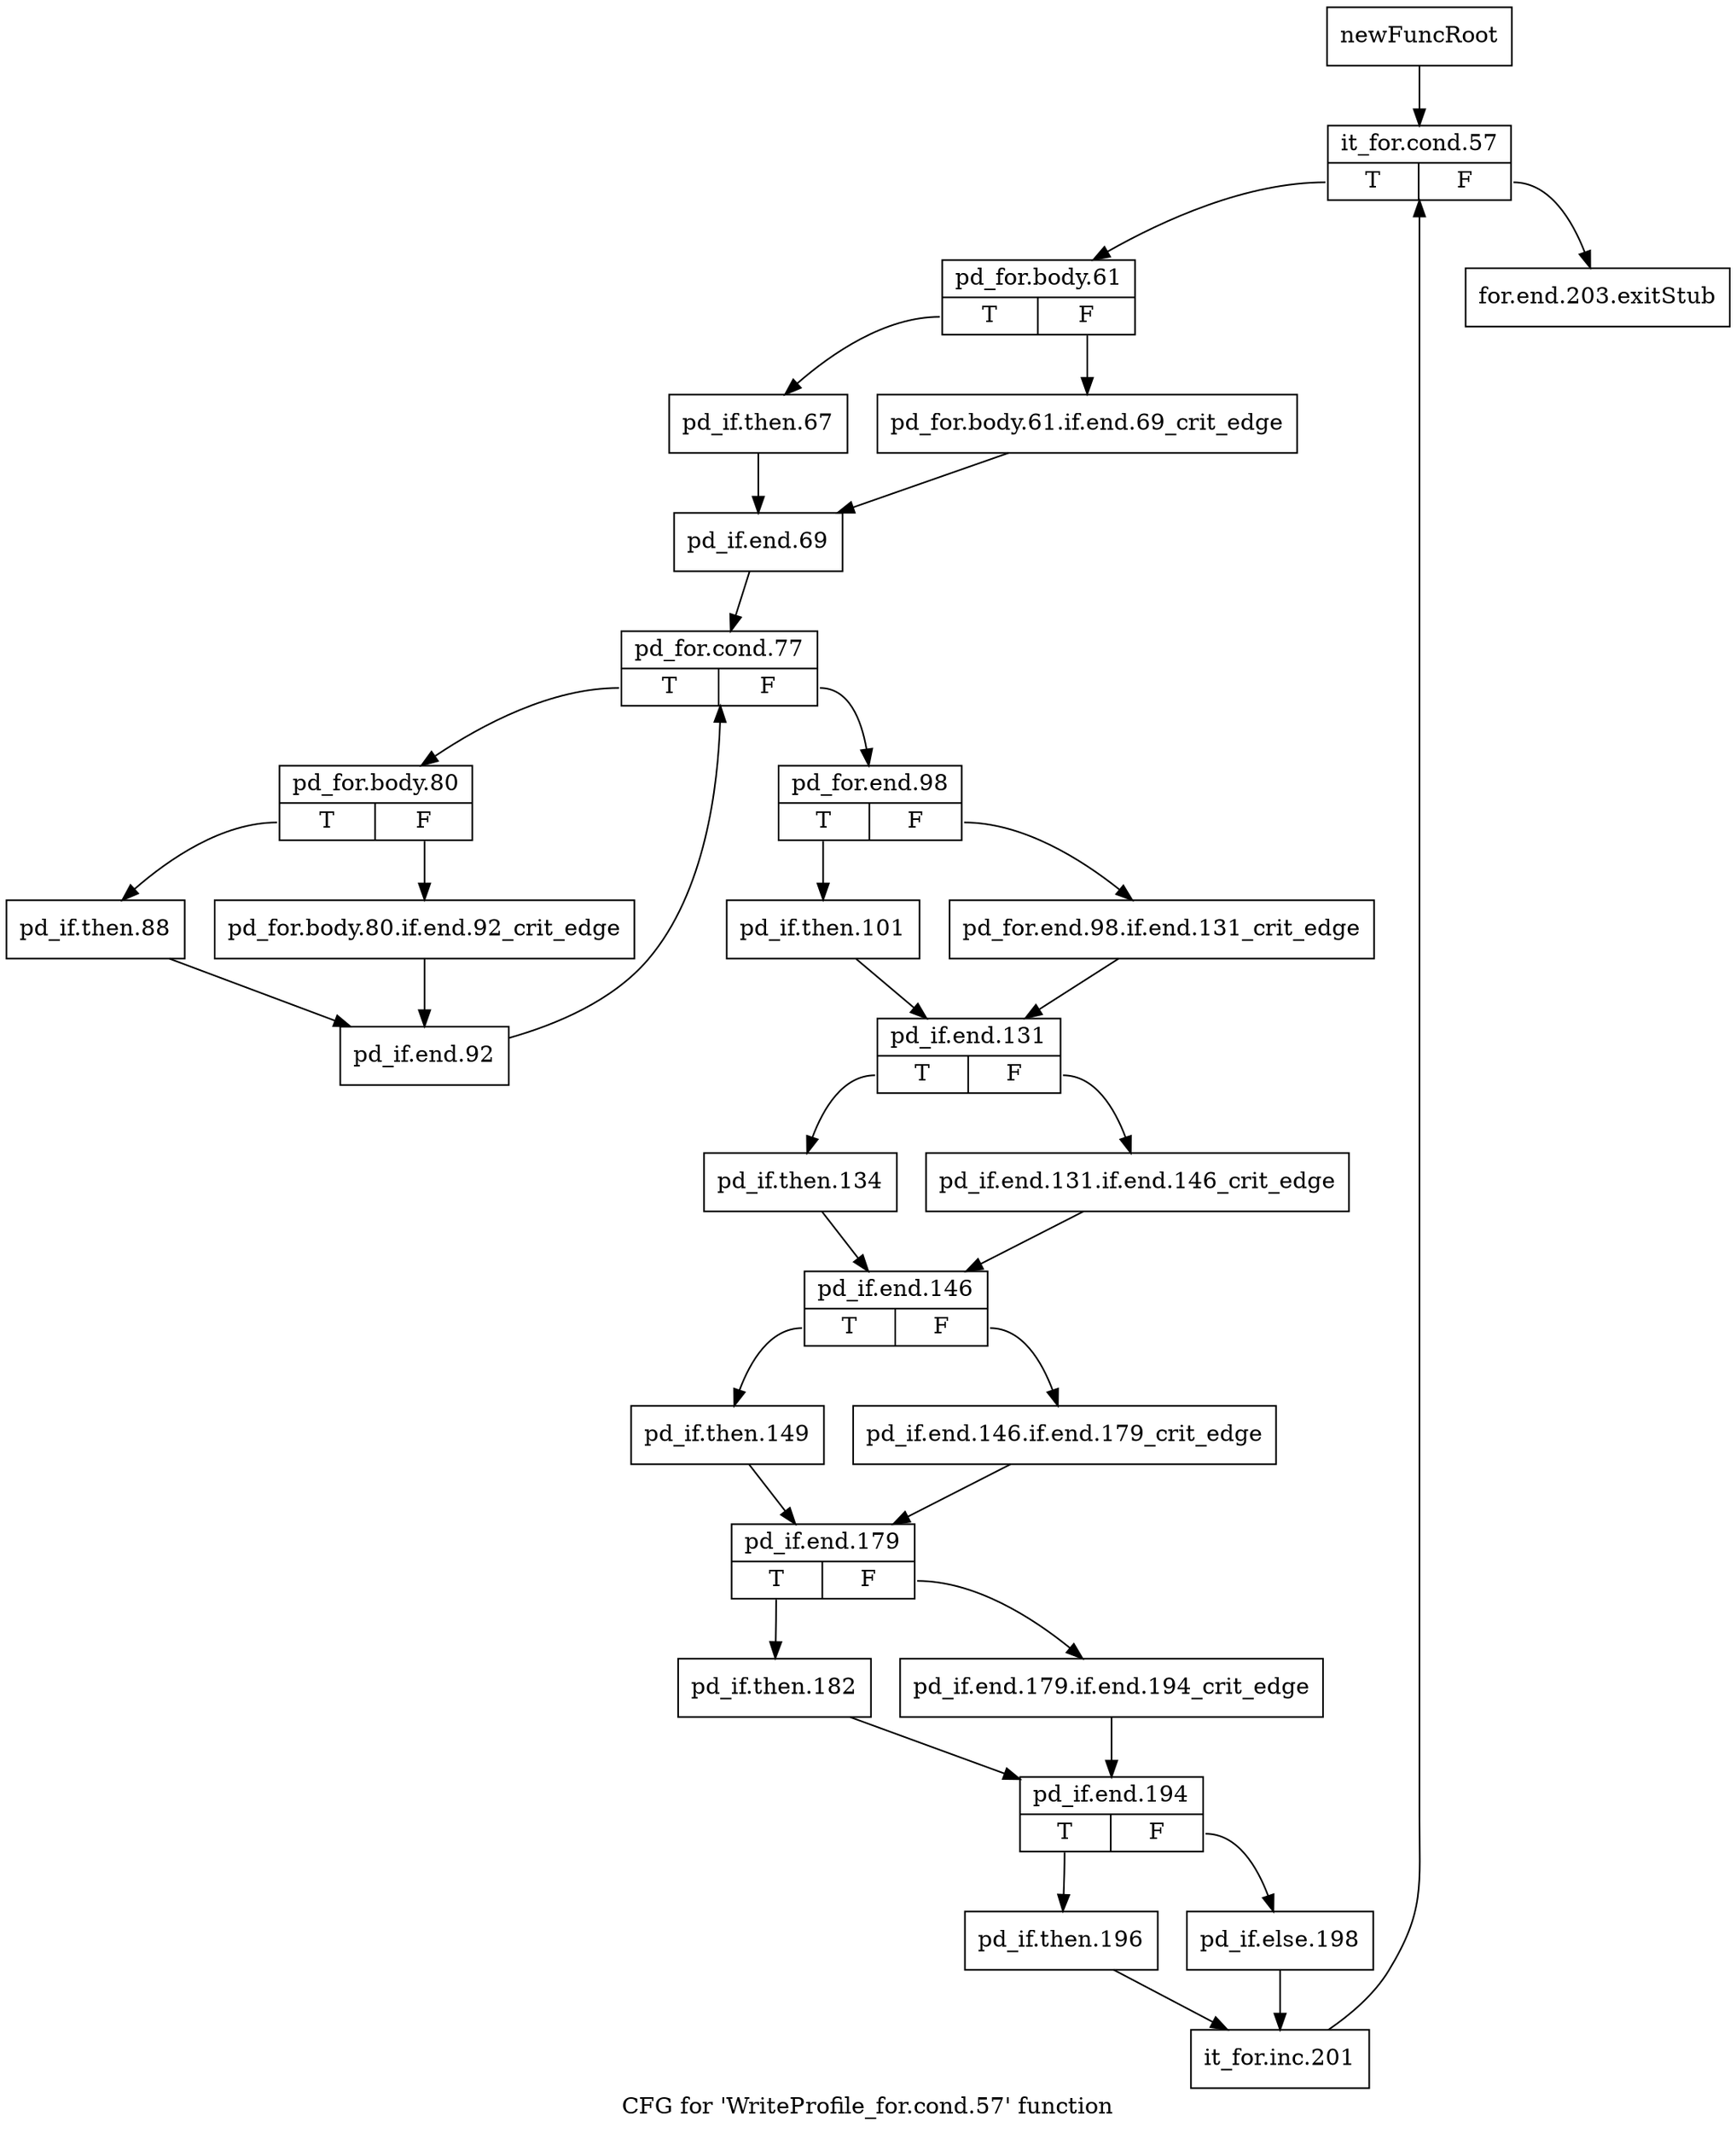 digraph "CFG for 'WriteProfile_for.cond.57' function" {
	label="CFG for 'WriteProfile_for.cond.57' function";

	Node0x304e970 [shape=record,label="{newFuncRoot}"];
	Node0x304e970 -> Node0x304ea10;
	Node0x304e9c0 [shape=record,label="{for.end.203.exitStub}"];
	Node0x304ea10 [shape=record,label="{it_for.cond.57|{<s0>T|<s1>F}}"];
	Node0x304ea10:s0 -> Node0x304ea60;
	Node0x304ea10:s1 -> Node0x304e9c0;
	Node0x304ea60 [shape=record,label="{pd_for.body.61|{<s0>T|<s1>F}}"];
	Node0x304ea60:s0 -> Node0x304eb00;
	Node0x304ea60:s1 -> Node0x304eab0;
	Node0x304eab0 [shape=record,label="{pd_for.body.61.if.end.69_crit_edge}"];
	Node0x304eab0 -> Node0x304eb50;
	Node0x304eb00 [shape=record,label="{pd_if.then.67}"];
	Node0x304eb00 -> Node0x304eb50;
	Node0x304eb50 [shape=record,label="{pd_if.end.69}"];
	Node0x304eb50 -> Node0x304eba0;
	Node0x304eba0 [shape=record,label="{pd_for.cond.77|{<s0>T|<s1>F}}"];
	Node0x304eba0:s0 -> Node0x304f0f0;
	Node0x304eba0:s1 -> Node0x304ebf0;
	Node0x304ebf0 [shape=record,label="{pd_for.end.98|{<s0>T|<s1>F}}"];
	Node0x304ebf0:s0 -> Node0x304ec90;
	Node0x304ebf0:s1 -> Node0x304ec40;
	Node0x304ec40 [shape=record,label="{pd_for.end.98.if.end.131_crit_edge}"];
	Node0x304ec40 -> Node0x304ece0;
	Node0x304ec90 [shape=record,label="{pd_if.then.101}"];
	Node0x304ec90 -> Node0x304ece0;
	Node0x304ece0 [shape=record,label="{pd_if.end.131|{<s0>T|<s1>F}}"];
	Node0x304ece0:s0 -> Node0x304ed80;
	Node0x304ece0:s1 -> Node0x304ed30;
	Node0x304ed30 [shape=record,label="{pd_if.end.131.if.end.146_crit_edge}"];
	Node0x304ed30 -> Node0x304edd0;
	Node0x304ed80 [shape=record,label="{pd_if.then.134}"];
	Node0x304ed80 -> Node0x304edd0;
	Node0x304edd0 [shape=record,label="{pd_if.end.146|{<s0>T|<s1>F}}"];
	Node0x304edd0:s0 -> Node0x304ee70;
	Node0x304edd0:s1 -> Node0x304ee20;
	Node0x304ee20 [shape=record,label="{pd_if.end.146.if.end.179_crit_edge}"];
	Node0x304ee20 -> Node0x304eec0;
	Node0x304ee70 [shape=record,label="{pd_if.then.149}"];
	Node0x304ee70 -> Node0x304eec0;
	Node0x304eec0 [shape=record,label="{pd_if.end.179|{<s0>T|<s1>F}}"];
	Node0x304eec0:s0 -> Node0x304ef60;
	Node0x304eec0:s1 -> Node0x304ef10;
	Node0x304ef10 [shape=record,label="{pd_if.end.179.if.end.194_crit_edge}"];
	Node0x304ef10 -> Node0x304efb0;
	Node0x304ef60 [shape=record,label="{pd_if.then.182}"];
	Node0x304ef60 -> Node0x304efb0;
	Node0x304efb0 [shape=record,label="{pd_if.end.194|{<s0>T|<s1>F}}"];
	Node0x304efb0:s0 -> Node0x304f050;
	Node0x304efb0:s1 -> Node0x304f000;
	Node0x304f000 [shape=record,label="{pd_if.else.198}"];
	Node0x304f000 -> Node0x304f0a0;
	Node0x304f050 [shape=record,label="{pd_if.then.196}"];
	Node0x304f050 -> Node0x304f0a0;
	Node0x304f0a0 [shape=record,label="{it_for.inc.201}"];
	Node0x304f0a0 -> Node0x304ea10;
	Node0x304f0f0 [shape=record,label="{pd_for.body.80|{<s0>T|<s1>F}}"];
	Node0x304f0f0:s0 -> Node0x304f190;
	Node0x304f0f0:s1 -> Node0x304f140;
	Node0x304f140 [shape=record,label="{pd_for.body.80.if.end.92_crit_edge}"];
	Node0x304f140 -> Node0x304f1e0;
	Node0x304f190 [shape=record,label="{pd_if.then.88}"];
	Node0x304f190 -> Node0x304f1e0;
	Node0x304f1e0 [shape=record,label="{pd_if.end.92}"];
	Node0x304f1e0 -> Node0x304eba0;
}
